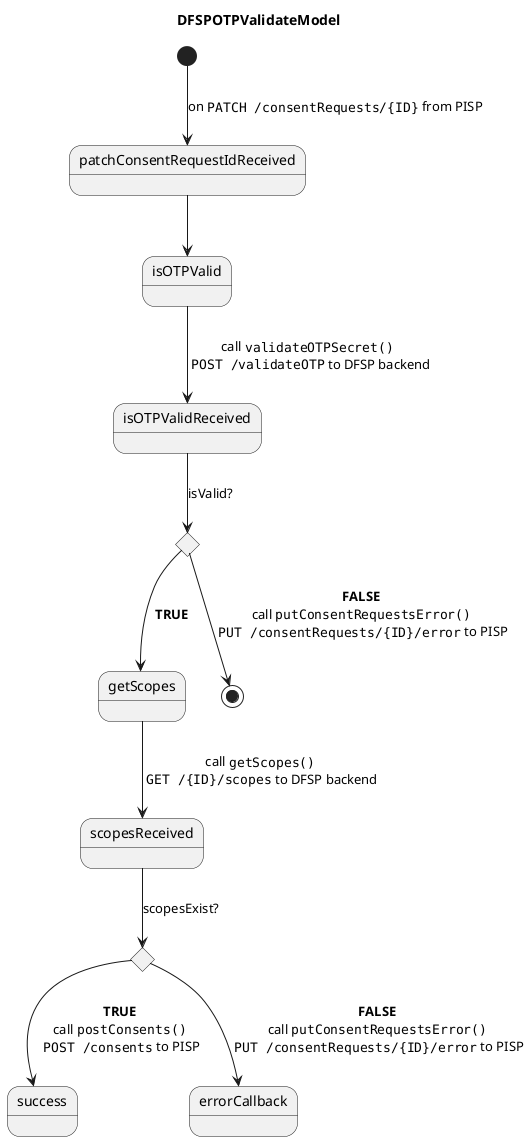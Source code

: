 @startuml DFSPOTPValidateModel

title DFSPOTPValidateModel

state isValid <<choice>>
state scopesExist <<choice>>

[*] --> patchConsentRequestIdReceived: on ""PATCH /consentRequests/{ID}"" from PISP
patchConsentRequestIdReceived --> isOTPValid
isOTPValid --> isOTPValidReceived: call ""validateOTPSecret()"" \n ""POST /validateOTP"" to DFSP backend
isOTPValidReceived --> isValid: isValid?
isValid --> getScopes:**TRUE**
getScopes --> scopesReceived: call ""getScopes()""\n ""GET /{ID}/scopes"" to DFSP backend
isValid --> [*]:**FALSE**\ncall ""putConsentRequestsError()""\n ""PUT /consentRequests/{ID}/error"" to PISP
scopesReceived --> scopesExist: scopesExist?
scopesExist --> success:**TRUE**\ncall ""postConsents()""\n ""POST /consents"" to PISP
scopesExist --> errorCallback:**FALSE**\ncall ""putConsentRequestsError()""\n ""PUT /consentRequests/{ID}/error"" to PISP

@enduml
